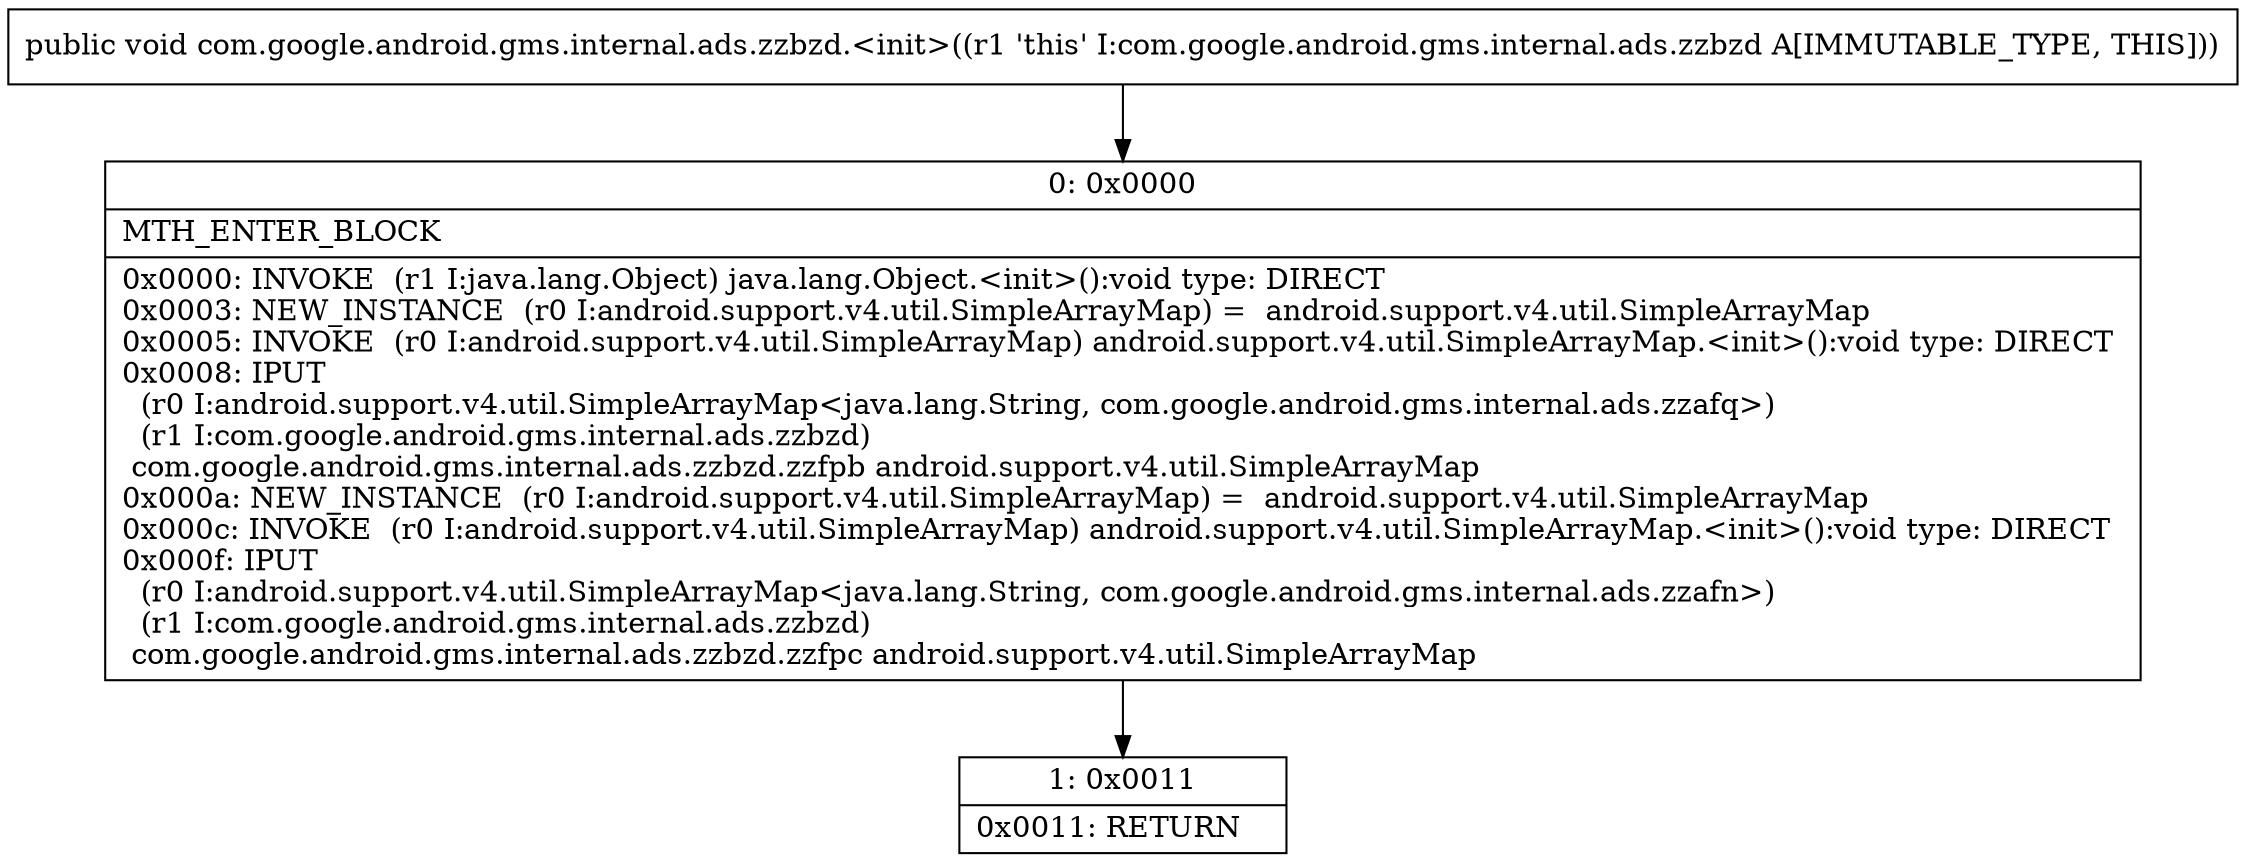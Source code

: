 digraph "CFG forcom.google.android.gms.internal.ads.zzbzd.\<init\>()V" {
Node_0 [shape=record,label="{0\:\ 0x0000|MTH_ENTER_BLOCK\l|0x0000: INVOKE  (r1 I:java.lang.Object) java.lang.Object.\<init\>():void type: DIRECT \l0x0003: NEW_INSTANCE  (r0 I:android.support.v4.util.SimpleArrayMap) =  android.support.v4.util.SimpleArrayMap \l0x0005: INVOKE  (r0 I:android.support.v4.util.SimpleArrayMap) android.support.v4.util.SimpleArrayMap.\<init\>():void type: DIRECT \l0x0008: IPUT  \l  (r0 I:android.support.v4.util.SimpleArrayMap\<java.lang.String, com.google.android.gms.internal.ads.zzafq\>)\l  (r1 I:com.google.android.gms.internal.ads.zzbzd)\l com.google.android.gms.internal.ads.zzbzd.zzfpb android.support.v4.util.SimpleArrayMap \l0x000a: NEW_INSTANCE  (r0 I:android.support.v4.util.SimpleArrayMap) =  android.support.v4.util.SimpleArrayMap \l0x000c: INVOKE  (r0 I:android.support.v4.util.SimpleArrayMap) android.support.v4.util.SimpleArrayMap.\<init\>():void type: DIRECT \l0x000f: IPUT  \l  (r0 I:android.support.v4.util.SimpleArrayMap\<java.lang.String, com.google.android.gms.internal.ads.zzafn\>)\l  (r1 I:com.google.android.gms.internal.ads.zzbzd)\l com.google.android.gms.internal.ads.zzbzd.zzfpc android.support.v4.util.SimpleArrayMap \l}"];
Node_1 [shape=record,label="{1\:\ 0x0011|0x0011: RETURN   \l}"];
MethodNode[shape=record,label="{public void com.google.android.gms.internal.ads.zzbzd.\<init\>((r1 'this' I:com.google.android.gms.internal.ads.zzbzd A[IMMUTABLE_TYPE, THIS])) }"];
MethodNode -> Node_0;
Node_0 -> Node_1;
}

